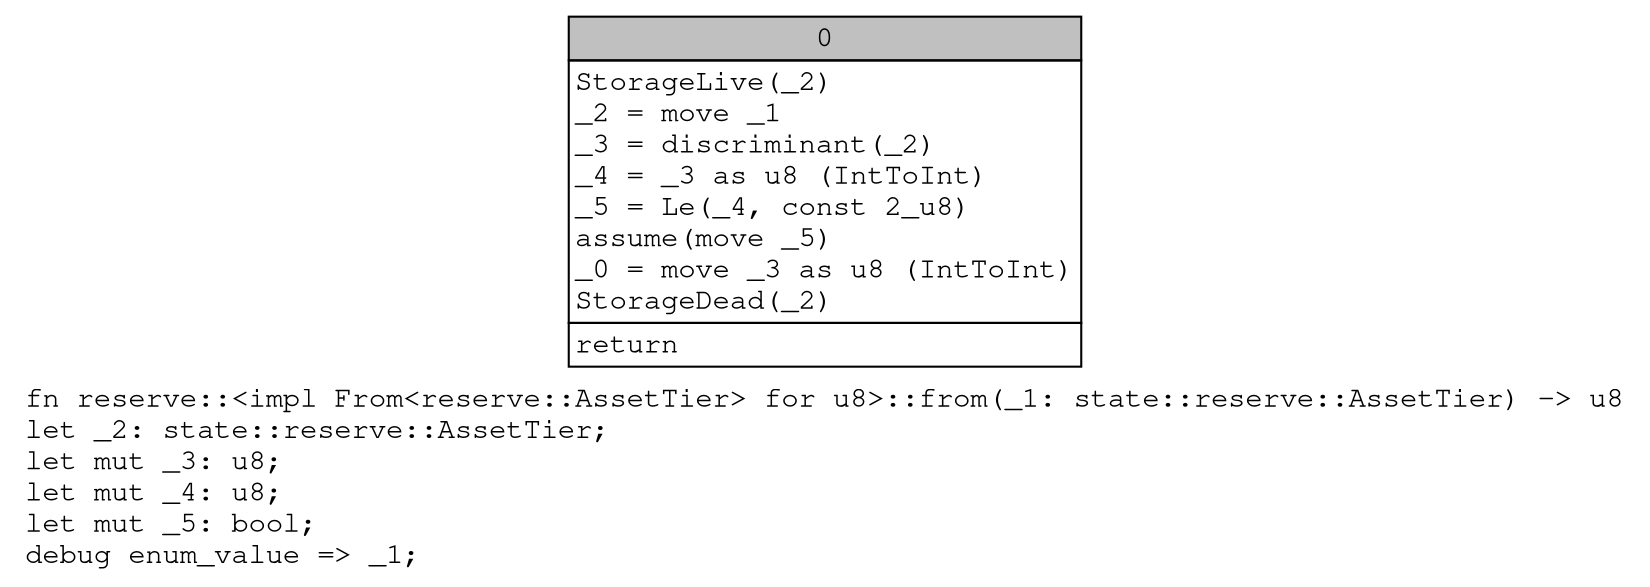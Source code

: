 digraph Mir_0_10178 {
    graph [fontname="Courier, monospace"];
    node [fontname="Courier, monospace"];
    edge [fontname="Courier, monospace"];
    label=<fn reserve::&lt;impl From&lt;reserve::AssetTier&gt; for u8&gt;::from(_1: state::reserve::AssetTier) -&gt; u8<br align="left"/>let _2: state::reserve::AssetTier;<br align="left"/>let mut _3: u8;<br align="left"/>let mut _4: u8;<br align="left"/>let mut _5: bool;<br align="left"/>debug enum_value =&gt; _1;<br align="left"/>>;
    bb0__0_10178 [shape="none", label=<<table border="0" cellborder="1" cellspacing="0"><tr><td bgcolor="gray" align="center" colspan="1">0</td></tr><tr><td align="left" balign="left">StorageLive(_2)<br/>_2 = move _1<br/>_3 = discriminant(_2)<br/>_4 = _3 as u8 (IntToInt)<br/>_5 = Le(_4, const 2_u8)<br/>assume(move _5)<br/>_0 = move _3 as u8 (IntToInt)<br/>StorageDead(_2)<br/></td></tr><tr><td align="left">return</td></tr></table>>];
}
